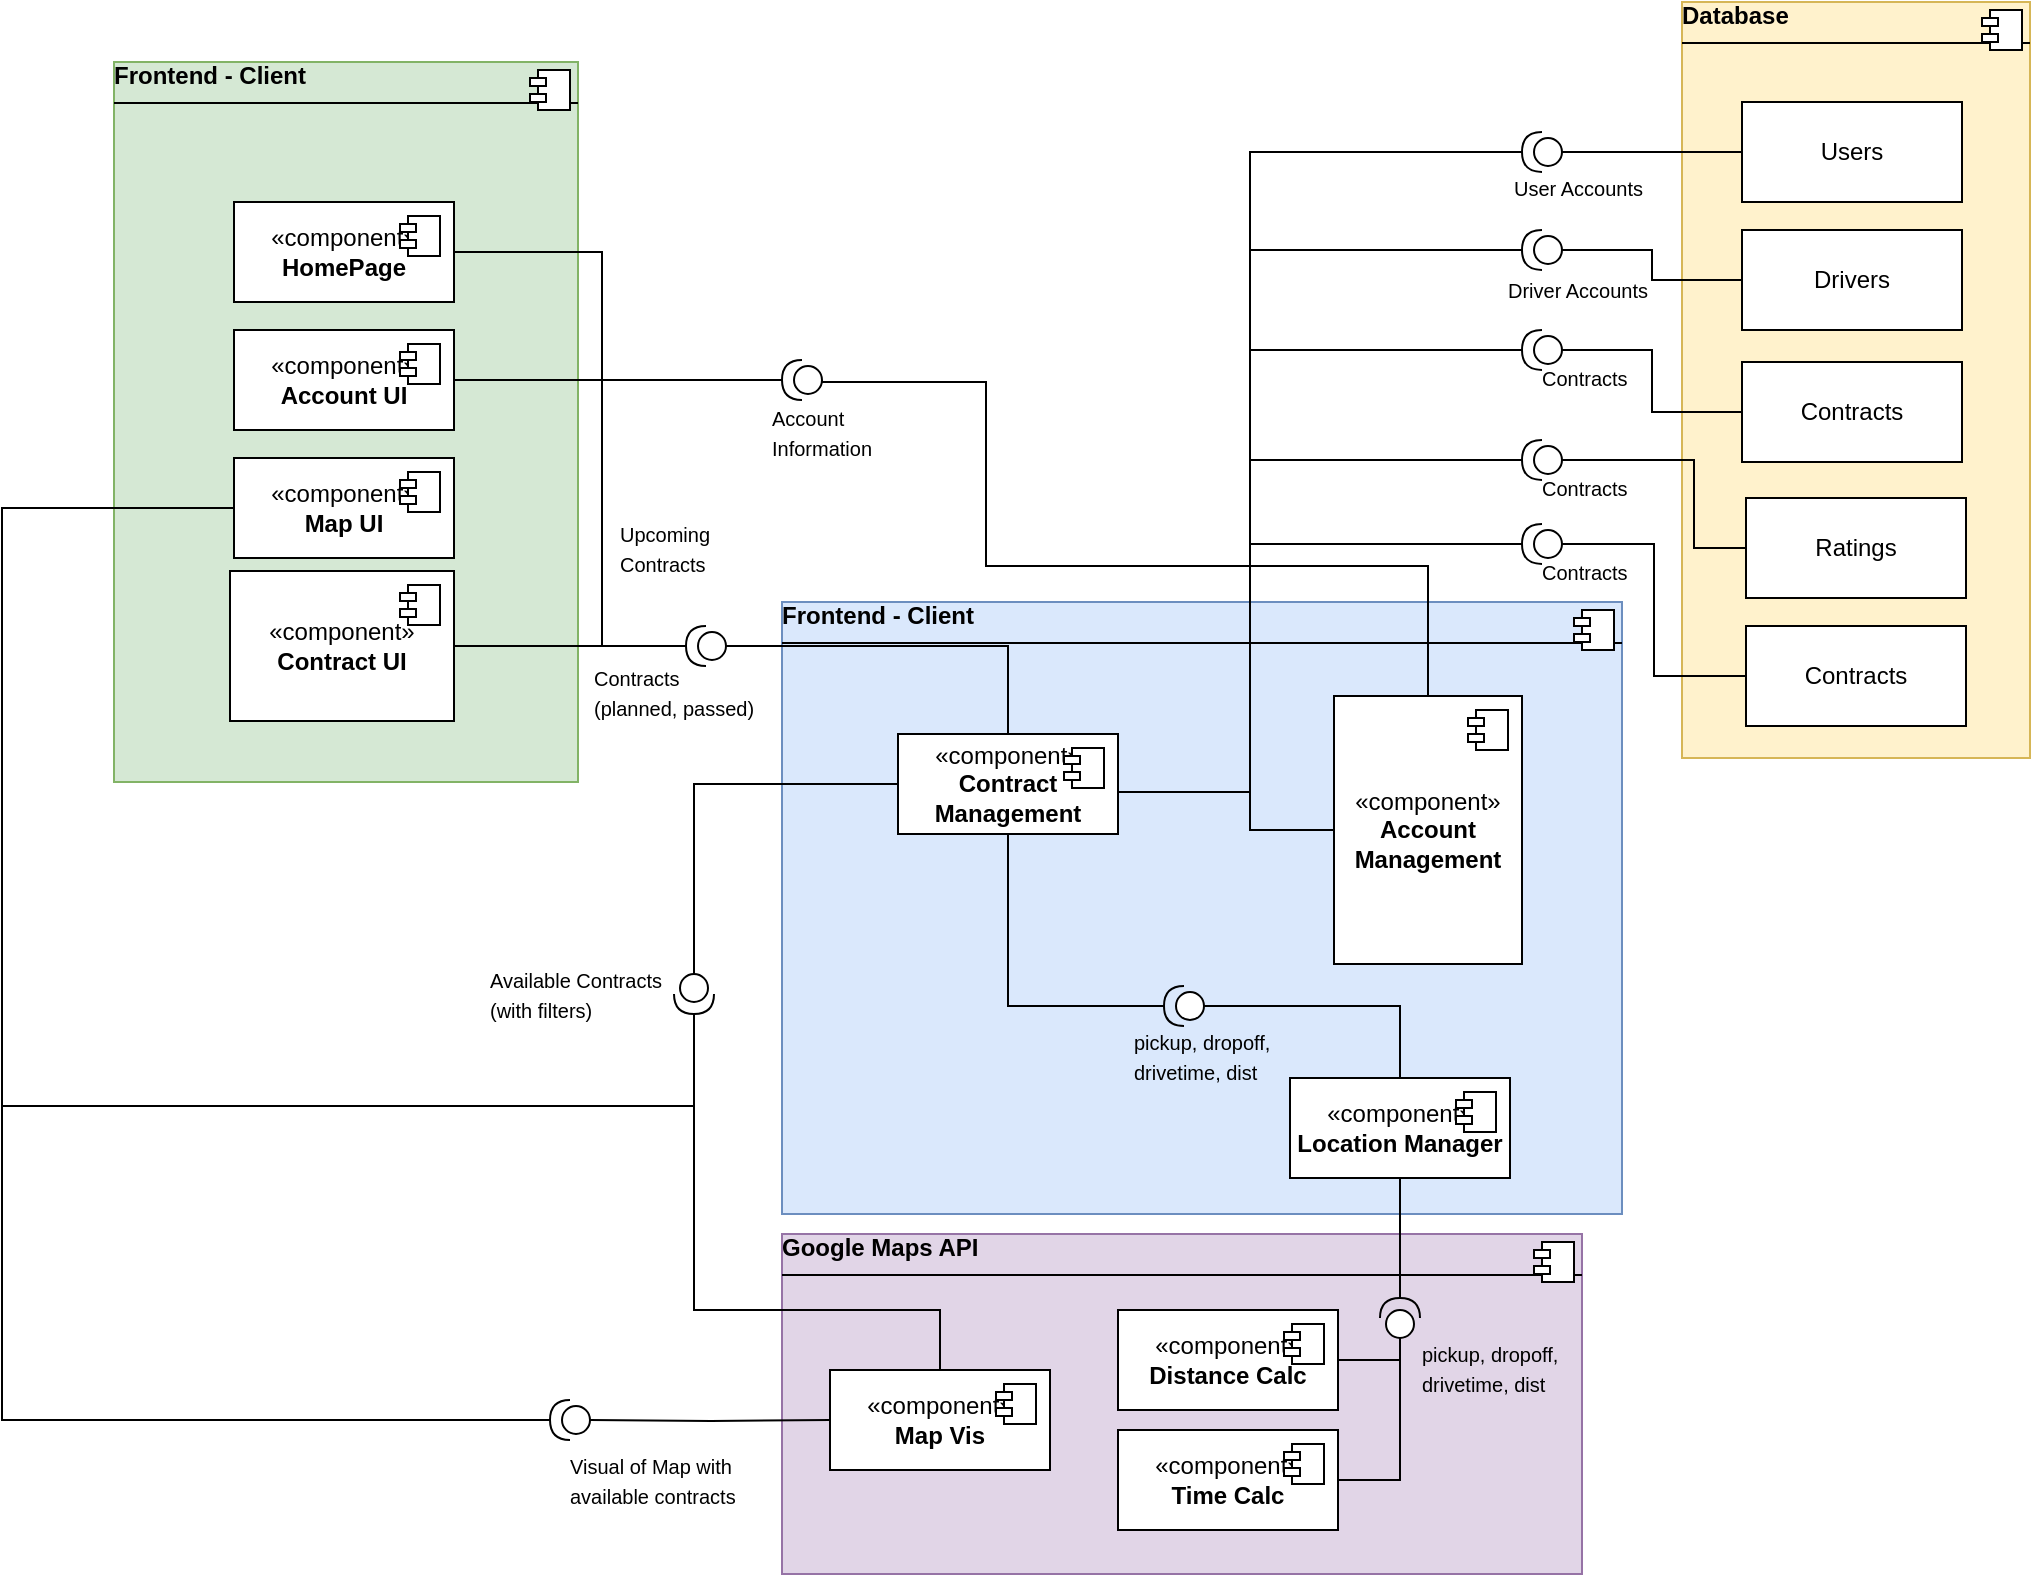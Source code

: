 <mxfile version="26.1.1">
  <diagram name="Page-1" id="VTF49k1TH5dO1ASxDbJ3">
    <mxGraphModel dx="1588" dy="896" grid="1" gridSize="6" guides="1" tooltips="1" connect="1" arrows="1" fold="1" page="1" pageScale="1" pageWidth="1100" pageHeight="850" math="0" shadow="0">
      <root>
        <mxCell id="0" />
        <mxCell id="1" parent="0" />
        <mxCell id="Lfv-IM9Bj-ounIQBqSNt-4" value="&lt;div&gt;&lt;b&gt;Frontend - Client&lt;/b&gt;&lt;/div&gt;&lt;hr size=&quot;1&quot; style=&quot;border-style:solid;&quot;&gt;&lt;p align=&quot;left&quot; style=&quot;margin:0px;margin-left:8px;&quot;&gt;&lt;br&gt;&lt;/p&gt;" style="align=left;overflow=fill;html=1;dropTarget=0;whiteSpace=wrap;fillColor=#d5e8d4;strokeColor=#82b366;" parent="1" vertex="1">
          <mxGeometry x="92" y="60" width="232" height="360" as="geometry" />
        </mxCell>
        <mxCell id="Lfv-IM9Bj-ounIQBqSNt-5" value="" style="shape=component;jettyWidth=8;jettyHeight=4;" parent="Lfv-IM9Bj-ounIQBqSNt-4" vertex="1">
          <mxGeometry x="1" width="20" height="20" relative="1" as="geometry">
            <mxPoint x="-24" y="4" as="offset" />
          </mxGeometry>
        </mxCell>
        <mxCell id="Lfv-IM9Bj-ounIQBqSNt-9" value="" style="ellipse;whiteSpace=wrap;html=1;align=center;aspect=fixed;fillColor=none;strokeColor=none;resizable=0;perimeter=centerPerimeter;rotatable=0;allowArrows=0;points=[];outlineConnect=1;" parent="1" vertex="1">
          <mxGeometry x="317" y="400" width="10" height="10" as="geometry" />
        </mxCell>
        <mxCell id="Lfv-IM9Bj-ounIQBqSNt-10" value="«component»&lt;br&gt;&lt;b&gt;Map UI&lt;/b&gt;" style="html=1;dropTarget=0;whiteSpace=wrap;" parent="1" vertex="1">
          <mxGeometry x="152" y="258" width="110" height="50" as="geometry" />
        </mxCell>
        <mxCell id="Lfv-IM9Bj-ounIQBqSNt-11" value="" style="shape=module;jettyWidth=8;jettyHeight=4;" parent="Lfv-IM9Bj-ounIQBqSNt-10" vertex="1">
          <mxGeometry x="1" width="20" height="20" relative="1" as="geometry">
            <mxPoint x="-27" y="7" as="offset" />
          </mxGeometry>
        </mxCell>
        <mxCell id="Lfv-IM9Bj-ounIQBqSNt-12" value="«component»&lt;br&gt;&lt;b&gt;Account UI&lt;/b&gt;" style="html=1;dropTarget=0;whiteSpace=wrap;" parent="1" vertex="1">
          <mxGeometry x="152" y="194" width="110" height="50" as="geometry" />
        </mxCell>
        <mxCell id="Lfv-IM9Bj-ounIQBqSNt-13" value="" style="shape=module;jettyWidth=8;jettyHeight=4;" parent="Lfv-IM9Bj-ounIQBqSNt-12" vertex="1">
          <mxGeometry x="1" width="20" height="20" relative="1" as="geometry">
            <mxPoint x="-27" y="7" as="offset" />
          </mxGeometry>
        </mxCell>
        <mxCell id="Lfv-IM9Bj-ounIQBqSNt-16" value="«component»&lt;br&gt;&lt;b&gt;Contract UI&lt;/b&gt;" style="html=1;dropTarget=0;whiteSpace=wrap;" parent="1" vertex="1">
          <mxGeometry x="150" y="314.5" width="112" height="75" as="geometry" />
        </mxCell>
        <mxCell id="Lfv-IM9Bj-ounIQBqSNt-17" value="" style="shape=module;jettyWidth=8;jettyHeight=4;" parent="Lfv-IM9Bj-ounIQBqSNt-16" vertex="1">
          <mxGeometry x="1" width="20" height="20" relative="1" as="geometry">
            <mxPoint x="-27" y="7" as="offset" />
          </mxGeometry>
        </mxCell>
        <mxCell id="Lfv-IM9Bj-ounIQBqSNt-20" value="&lt;div&gt;&lt;b&gt;Frontend - Client&lt;/b&gt;&lt;/div&gt;&lt;hr size=&quot;1&quot; style=&quot;border-style:solid;&quot;&gt;&lt;p style=&quot;margin:0px;margin-left:8px;&quot;&gt;&lt;br&gt;&lt;/p&gt;" style="align=left;overflow=fill;html=1;dropTarget=0;whiteSpace=wrap;fillColor=#dae8fc;strokeColor=#6c8ebf;" parent="1" vertex="1">
          <mxGeometry x="426" y="330" width="420" height="306" as="geometry" />
        </mxCell>
        <mxCell id="Lfv-IM9Bj-ounIQBqSNt-21" value="" style="shape=component;jettyWidth=8;jettyHeight=4;" parent="Lfv-IM9Bj-ounIQBqSNt-20" vertex="1">
          <mxGeometry x="1" width="20" height="20" relative="1" as="geometry">
            <mxPoint x="-24" y="4" as="offset" />
          </mxGeometry>
        </mxCell>
        <mxCell id="Lfv-IM9Bj-ounIQBqSNt-22" value="" style="ellipse;whiteSpace=wrap;html=1;align=center;aspect=fixed;fillColor=none;strokeColor=none;resizable=0;perimeter=centerPerimeter;rotatable=0;allowArrows=0;points=[];outlineConnect=1;" parent="1" vertex="1">
          <mxGeometry x="637" y="646" width="10" height="10" as="geometry" />
        </mxCell>
        <mxCell id="Lfv-IM9Bj-ounIQBqSNt-23" value="«component»&lt;br&gt;&lt;b&gt;Contract Management&lt;/b&gt;" style="html=1;dropTarget=0;whiteSpace=wrap;" parent="1" vertex="1">
          <mxGeometry x="484" y="396" width="110" height="50" as="geometry" />
        </mxCell>
        <mxCell id="Lfv-IM9Bj-ounIQBqSNt-24" value="" style="shape=module;jettyWidth=8;jettyHeight=4;" parent="Lfv-IM9Bj-ounIQBqSNt-23" vertex="1">
          <mxGeometry x="1" width="20" height="20" relative="1" as="geometry">
            <mxPoint x="-27" y="7" as="offset" />
          </mxGeometry>
        </mxCell>
        <mxCell id="Lfv-IM9Bj-ounIQBqSNt-25" value="&lt;div&gt;«component»&lt;/div&gt;&lt;div&gt;&lt;b&gt;Account Management&lt;/b&gt;&lt;/div&gt;" style="html=1;dropTarget=0;whiteSpace=wrap;" parent="1" vertex="1">
          <mxGeometry x="702" y="377" width="94" height="134" as="geometry" />
        </mxCell>
        <mxCell id="Lfv-IM9Bj-ounIQBqSNt-26" value="" style="shape=module;jettyWidth=8;jettyHeight=4;" parent="Lfv-IM9Bj-ounIQBqSNt-25" vertex="1">
          <mxGeometry x="1" width="20" height="20" relative="1" as="geometry">
            <mxPoint x="-27" y="7" as="offset" />
          </mxGeometry>
        </mxCell>
        <mxCell id="Lfv-IM9Bj-ounIQBqSNt-33" value="&lt;div&gt;&lt;b&gt;Database&lt;/b&gt;&lt;/div&gt;&lt;hr size=&quot;1&quot; style=&quot;border-style:solid;&quot;&gt;&lt;p style=&quot;margin:0px;margin-left:8px;&quot;&gt;&lt;br&gt;&lt;/p&gt;" style="align=left;overflow=fill;html=1;dropTarget=0;whiteSpace=wrap;fillColor=#fff2cc;strokeColor=#d6b656;" parent="1" vertex="1">
          <mxGeometry x="876" y="30" width="174" height="378" as="geometry" />
        </mxCell>
        <mxCell id="Lfv-IM9Bj-ounIQBqSNt-34" value="" style="shape=component;jettyWidth=8;jettyHeight=4;" parent="Lfv-IM9Bj-ounIQBqSNt-33" vertex="1">
          <mxGeometry x="1" width="20" height="20" relative="1" as="geometry">
            <mxPoint x="-24" y="4" as="offset" />
          </mxGeometry>
        </mxCell>
        <mxCell id="Lfv-IM9Bj-ounIQBqSNt-35" value="" style="ellipse;whiteSpace=wrap;html=1;align=center;aspect=fixed;fillColor=none;strokeColor=none;resizable=0;perimeter=centerPerimeter;rotatable=0;allowArrows=0;points=[];outlineConnect=1;" parent="1" vertex="1">
          <mxGeometry x="1001" y="400" width="10" height="10" as="geometry" />
        </mxCell>
        <mxCell id="Lfv-IM9Bj-ounIQBqSNt-47" style="edgeStyle=orthogonalEdgeStyle;rounded=0;orthogonalLoop=1;jettySize=auto;html=1;exitX=0.5;exitY=1;exitDx=0;exitDy=0;" parent="1" source="Lfv-IM9Bj-ounIQBqSNt-33" target="Lfv-IM9Bj-ounIQBqSNt-33" edge="1">
          <mxGeometry relative="1" as="geometry" />
        </mxCell>
        <mxCell id="Irs2ePi0aOEwBAZra8DK-2" value="Users" style="html=1;whiteSpace=wrap;" parent="1" vertex="1">
          <mxGeometry x="906" y="80" width="110" height="50" as="geometry" />
        </mxCell>
        <mxCell id="Irs2ePi0aOEwBAZra8DK-3" value="Drivers" style="html=1;whiteSpace=wrap;" parent="1" vertex="1">
          <mxGeometry x="906" y="144" width="110" height="50" as="geometry" />
        </mxCell>
        <mxCell id="Irs2ePi0aOEwBAZra8DK-4" value="Contracts" style="html=1;whiteSpace=wrap;" parent="1" vertex="1">
          <mxGeometry x="906" y="210" width="110" height="50" as="geometry" />
        </mxCell>
        <mxCell id="Irs2ePi0aOEwBAZra8DK-5" value="&lt;div&gt;«component»&lt;/div&gt;&lt;div&gt;&lt;b&gt;Location Manager&lt;/b&gt;&lt;/div&gt;" style="html=1;dropTarget=0;whiteSpace=wrap;" parent="1" vertex="1">
          <mxGeometry x="680" y="568" width="110" height="50" as="geometry" />
        </mxCell>
        <mxCell id="Irs2ePi0aOEwBAZra8DK-6" value="" style="shape=module;jettyWidth=8;jettyHeight=4;" parent="Irs2ePi0aOEwBAZra8DK-5" vertex="1">
          <mxGeometry x="1" width="20" height="20" relative="1" as="geometry">
            <mxPoint x="-27" y="7" as="offset" />
          </mxGeometry>
        </mxCell>
        <mxCell id="_veCEdKVZB-fyzRENAgp-4" style="edgeStyle=orthogonalEdgeStyle;rounded=0;orthogonalLoop=1;jettySize=auto;html=1;endArrow=none;startFill=0;" parent="1" source="Irs2ePi0aOEwBAZra8DK-14" target="Irs2ePi0aOEwBAZra8DK-5" edge="1">
          <mxGeometry relative="1" as="geometry">
            <Array as="points">
              <mxPoint x="735" y="532" />
            </Array>
          </mxGeometry>
        </mxCell>
        <mxCell id="_veCEdKVZB-fyzRENAgp-42" value="" style="edgeStyle=orthogonalEdgeStyle;rounded=0;orthogonalLoop=1;jettySize=auto;html=1;endArrow=none;startFill=0;" parent="1" source="Irs2ePi0aOEwBAZra8DK-14" target="Lfv-IM9Bj-ounIQBqSNt-23" edge="1">
          <mxGeometry relative="1" as="geometry" />
        </mxCell>
        <mxCell id="Irs2ePi0aOEwBAZra8DK-14" value="&amp;nbsp;" style="shape=providedRequiredInterface;verticalLabelPosition=bottom;sketch=0;rotation=-180;direction=east;html=1;" parent="1" vertex="1">
          <mxGeometry x="617" y="522" width="20" height="20" as="geometry" />
        </mxCell>
        <mxCell id="Irs2ePi0aOEwBAZra8DK-26" value="&lt;div&gt;&lt;b&gt;Google Maps API&lt;/b&gt;&lt;/div&gt;&lt;hr size=&quot;1&quot; style=&quot;border-style:solid;&quot;&gt;&lt;p align=&quot;left&quot; style=&quot;margin:0px;margin-left:8px;&quot;&gt;&lt;br&gt;&lt;/p&gt;" style="align=left;overflow=fill;html=1;dropTarget=0;whiteSpace=wrap;fillColor=#e1d5e7;strokeColor=#9673a6;" parent="1" vertex="1">
          <mxGeometry x="426" y="646" width="400" height="170" as="geometry" />
        </mxCell>
        <mxCell id="Irs2ePi0aOEwBAZra8DK-27" value="" style="shape=component;jettyWidth=8;jettyHeight=4;" parent="Irs2ePi0aOEwBAZra8DK-26" vertex="1">
          <mxGeometry x="1" width="20" height="20" relative="1" as="geometry">
            <mxPoint x="-24" y="4" as="offset" />
          </mxGeometry>
        </mxCell>
        <mxCell id="_veCEdKVZB-fyzRENAgp-60" style="edgeStyle=orthogonalEdgeStyle;rounded=0;orthogonalLoop=1;jettySize=auto;html=1;endArrow=none;startFill=0;exitX=0;exitY=0.5;exitDx=0;exitDy=0;exitPerimeter=0;" parent="1" source="Irs2ePi0aOEwBAZra8DK-29" edge="1" target="Lfv-IM9Bj-ounIQBqSNt-25">
          <mxGeometry relative="1" as="geometry">
            <mxPoint x="446" y="223.565" as="sourcePoint" />
            <mxPoint x="749.0" y="346" as="targetPoint" />
            <Array as="points">
              <mxPoint x="528" y="220" />
              <mxPoint x="528" y="312" />
              <mxPoint x="749" y="312" />
            </Array>
          </mxGeometry>
        </mxCell>
        <object label="" id="Irs2ePi0aOEwBAZra8DK-29">
          <mxCell style="shape=providedRequiredInterface;html=1;verticalLabelPosition=bottom;sketch=0;rotation=-180;" parent="1" vertex="1">
            <mxGeometry x="426" y="209" width="20" height="20" as="geometry" />
          </mxCell>
        </object>
        <mxCell id="Irs2ePi0aOEwBAZra8DK-30" style="edgeStyle=orthogonalEdgeStyle;rounded=0;orthogonalLoop=1;jettySize=auto;html=1;entryX=1;entryY=0.5;entryDx=0;entryDy=0;entryPerimeter=0;endArrow=none;startFill=0;" parent="1" source="Lfv-IM9Bj-ounIQBqSNt-12" target="Irs2ePi0aOEwBAZra8DK-29" edge="1">
          <mxGeometry relative="1" as="geometry">
            <mxPoint x="408" y="156" as="targetPoint" />
            <Array as="points">
              <mxPoint x="384" y="219" />
              <mxPoint x="384" y="219" />
            </Array>
          </mxGeometry>
        </mxCell>
        <mxCell id="Irs2ePi0aOEwBAZra8DK-40" value="&lt;div&gt;«component»&lt;b&gt;&lt;br&gt;&lt;/b&gt;&lt;/div&gt;&lt;b&gt;Distance Calc&lt;/b&gt;" style="html=1;dropTarget=0;whiteSpace=wrap;" parent="1" vertex="1">
          <mxGeometry x="594" y="684" width="110" height="50" as="geometry" />
        </mxCell>
        <mxCell id="Irs2ePi0aOEwBAZra8DK-41" value="" style="shape=module;jettyWidth=8;jettyHeight=4;" parent="Irs2ePi0aOEwBAZra8DK-40" vertex="1">
          <mxGeometry x="1" width="20" height="20" relative="1" as="geometry">
            <mxPoint x="-27" y="7" as="offset" />
          </mxGeometry>
        </mxCell>
        <mxCell id="Irs2ePi0aOEwBAZra8DK-42" value="&lt;div&gt;«component»&lt;b&gt;&lt;br&gt;&lt;/b&gt;&lt;/div&gt;&lt;div&gt;&lt;b&gt;Time Calc&lt;/b&gt;&lt;/div&gt;" style="html=1;dropTarget=0;whiteSpace=wrap;" parent="1" vertex="1">
          <mxGeometry x="594" y="744" width="110" height="50" as="geometry" />
        </mxCell>
        <mxCell id="Irs2ePi0aOEwBAZra8DK-43" value="" style="shape=module;jettyWidth=8;jettyHeight=4;" parent="Irs2ePi0aOEwBAZra8DK-42" vertex="1">
          <mxGeometry x="1" width="20" height="20" relative="1" as="geometry">
            <mxPoint x="-27" y="7" as="offset" />
          </mxGeometry>
        </mxCell>
        <mxCell id="_veCEdKVZB-fyzRENAgp-8" style="edgeStyle=orthogonalEdgeStyle;rounded=0;orthogonalLoop=1;jettySize=auto;html=1;endArrow=none;startFill=0;" parent="1" source="Irs2ePi0aOEwBAZra8DK-48" target="Irs2ePi0aOEwBAZra8DK-5" edge="1">
          <mxGeometry relative="1" as="geometry" />
        </mxCell>
        <mxCell id="Irs2ePi0aOEwBAZra8DK-48" value="" style="shape=providedRequiredInterface;html=1;verticalLabelPosition=bottom;sketch=0;rotation=-90;" parent="1" vertex="1">
          <mxGeometry x="725" y="678" width="20" height="20" as="geometry" />
        </mxCell>
        <mxCell id="Irs2ePi0aOEwBAZra8DK-51" style="edgeStyle=orthogonalEdgeStyle;rounded=0;orthogonalLoop=1;jettySize=auto;html=1;entryX=0;entryY=0.5;entryDx=0;entryDy=0;entryPerimeter=0;endArrow=none;startFill=0;" parent="1" source="Irs2ePi0aOEwBAZra8DK-42" target="Irs2ePi0aOEwBAZra8DK-48" edge="1">
          <mxGeometry relative="1" as="geometry">
            <Array as="points">
              <mxPoint x="735" y="769" />
            </Array>
          </mxGeometry>
        </mxCell>
        <mxCell id="Irs2ePi0aOEwBAZra8DK-58" style="edgeStyle=orthogonalEdgeStyle;rounded=0;orthogonalLoop=1;jettySize=auto;html=1;endArrow=none;startFill=0;" parent="1" source="Irs2ePi0aOEwBAZra8DK-56" target="Lfv-IM9Bj-ounIQBqSNt-23" edge="1">
          <mxGeometry relative="1" as="geometry" />
        </mxCell>
        <mxCell id="Irs2ePi0aOEwBAZra8DK-56" value="" style="shape=providedRequiredInterface;html=1;verticalLabelPosition=bottom;sketch=0;rotation=-180;" parent="1" vertex="1">
          <mxGeometry x="378" y="342" width="20" height="20" as="geometry" />
        </mxCell>
        <mxCell id="Irs2ePi0aOEwBAZra8DK-57" style="edgeStyle=orthogonalEdgeStyle;rounded=0;orthogonalLoop=1;jettySize=auto;html=1;entryX=1;entryY=0.5;entryDx=0;entryDy=0;entryPerimeter=0;endArrow=none;startFill=0;" parent="1" source="Lfv-IM9Bj-ounIQBqSNt-16" target="Irs2ePi0aOEwBAZra8DK-56" edge="1">
          <mxGeometry relative="1" as="geometry" />
        </mxCell>
        <mxCell id="Irs2ePi0aOEwBAZra8DK-70" style="edgeStyle=orthogonalEdgeStyle;rounded=0;orthogonalLoop=1;jettySize=auto;html=1;endArrow=none;startFill=0;" parent="1" source="Irs2ePi0aOEwBAZra8DK-60" target="Irs2ePi0aOEwBAZra8DK-2" edge="1">
          <mxGeometry relative="1" as="geometry" />
        </mxCell>
        <mxCell id="Irs2ePi0aOEwBAZra8DK-60" value="" style="shape=providedRequiredInterface;html=1;verticalLabelPosition=bottom;sketch=0;rotation=-180;" parent="1" vertex="1">
          <mxGeometry x="796" y="95" width="20" height="20" as="geometry" />
        </mxCell>
        <mxCell id="Irs2ePi0aOEwBAZra8DK-71" style="edgeStyle=orthogonalEdgeStyle;rounded=0;orthogonalLoop=1;jettySize=auto;html=1;endArrow=none;startFill=0;" parent="1" source="Irs2ePi0aOEwBAZra8DK-62" target="Irs2ePi0aOEwBAZra8DK-3" edge="1">
          <mxGeometry relative="1" as="geometry" />
        </mxCell>
        <mxCell id="Irs2ePi0aOEwBAZra8DK-62" value="" style="shape=providedRequiredInterface;html=1;verticalLabelPosition=bottom;sketch=0;rotation=-180;" parent="1" vertex="1">
          <mxGeometry x="796" y="144" width="20" height="20" as="geometry" />
        </mxCell>
        <mxCell id="Irs2ePi0aOEwBAZra8DK-66" style="edgeStyle=orthogonalEdgeStyle;rounded=0;orthogonalLoop=1;jettySize=auto;html=1;endArrow=none;startFill=0;" parent="1" source="Irs2ePi0aOEwBAZra8DK-63" target="Irs2ePi0aOEwBAZra8DK-4" edge="1">
          <mxGeometry relative="1" as="geometry" />
        </mxCell>
        <mxCell id="Irs2ePi0aOEwBAZra8DK-63" value="" style="shape=providedRequiredInterface;html=1;verticalLabelPosition=bottom;sketch=0;rotation=-180;" parent="1" vertex="1">
          <mxGeometry x="796" y="194" width="20" height="20" as="geometry" />
        </mxCell>
        <mxCell id="Irs2ePi0aOEwBAZra8DK-65" style="edgeStyle=orthogonalEdgeStyle;rounded=0;orthogonalLoop=1;jettySize=auto;html=1;entryX=1;entryY=0.5;entryDx=0;entryDy=0;entryPerimeter=0;endArrow=none;startFill=0;" parent="1" source="Lfv-IM9Bj-ounIQBqSNt-23" target="Irs2ePi0aOEwBAZra8DK-63" edge="1">
          <mxGeometry relative="1" as="geometry">
            <Array as="points">
              <mxPoint x="660" y="425" />
              <mxPoint x="660" y="204" />
            </Array>
          </mxGeometry>
        </mxCell>
        <mxCell id="_veCEdKVZB-fyzRENAgp-2" style="edgeStyle=orthogonalEdgeStyle;rounded=0;orthogonalLoop=1;jettySize=auto;html=1;entryX=1;entryY=0.5;entryDx=0;entryDy=0;entryPerimeter=0;endArrow=none;startFill=0;" parent="1" source="Lfv-IM9Bj-ounIQBqSNt-23" target="Irs2ePi0aOEwBAZra8DK-60" edge="1">
          <mxGeometry relative="1" as="geometry">
            <Array as="points">
              <mxPoint x="660" y="425" />
              <mxPoint x="660" y="105" />
            </Array>
          </mxGeometry>
        </mxCell>
        <mxCell id="_veCEdKVZB-fyzRENAgp-3" style="edgeStyle=orthogonalEdgeStyle;rounded=0;orthogonalLoop=1;jettySize=auto;html=1;entryX=1;entryY=0.5;entryDx=0;entryDy=0;entryPerimeter=0;endArrow=none;startFill=0;exitX=0;exitY=0.5;exitDx=0;exitDy=0;" parent="1" source="Lfv-IM9Bj-ounIQBqSNt-25" target="Irs2ePi0aOEwBAZra8DK-62" edge="1">
          <mxGeometry relative="1" as="geometry">
            <Array as="points">
              <mxPoint x="660" y="444" />
              <mxPoint x="660" y="154" />
            </Array>
          </mxGeometry>
        </mxCell>
        <mxCell id="_veCEdKVZB-fyzRENAgp-9" style="edgeStyle=orthogonalEdgeStyle;rounded=0;orthogonalLoop=1;jettySize=auto;html=1;entryX=0;entryY=0.5;entryDx=0;entryDy=0;entryPerimeter=0;endArrow=none;startFill=0;" parent="1" source="Irs2ePi0aOEwBAZra8DK-40" target="Irs2ePi0aOEwBAZra8DK-48" edge="1">
          <mxGeometry relative="1" as="geometry">
            <Array as="points">
              <mxPoint x="735" y="709" />
            </Array>
          </mxGeometry>
        </mxCell>
        <mxCell id="_veCEdKVZB-fyzRENAgp-14" value="&lt;div&gt;«component»&lt;b&gt;&lt;br&gt;&lt;/b&gt;&lt;/div&gt;&lt;b&gt;Map Vis&lt;/b&gt;" style="html=1;dropTarget=0;whiteSpace=wrap;" parent="1" vertex="1">
          <mxGeometry x="450" y="714" width="110" height="50" as="geometry" />
        </mxCell>
        <mxCell id="_veCEdKVZB-fyzRENAgp-15" value="" style="shape=module;jettyWidth=8;jettyHeight=4;" parent="_veCEdKVZB-fyzRENAgp-14" vertex="1">
          <mxGeometry x="1" width="20" height="20" relative="1" as="geometry">
            <mxPoint x="-27" y="7" as="offset" />
          </mxGeometry>
        </mxCell>
        <mxCell id="_veCEdKVZB-fyzRENAgp-19" style="edgeStyle=orthogonalEdgeStyle;rounded=0;orthogonalLoop=1;jettySize=auto;html=1;endArrow=none;startFill=0;" parent="1" target="_veCEdKVZB-fyzRENAgp-14" edge="1">
          <mxGeometry relative="1" as="geometry">
            <mxPoint x="330" y="739" as="sourcePoint" />
          </mxGeometry>
        </mxCell>
        <mxCell id="_veCEdKVZB-fyzRENAgp-22" value="" style="shape=providedRequiredInterface;html=1;verticalLabelPosition=bottom;sketch=0;rotation=-180;" parent="1" vertex="1">
          <mxGeometry x="310" y="729" width="20" height="20" as="geometry" />
        </mxCell>
        <mxCell id="_veCEdKVZB-fyzRENAgp-44" value="&lt;font style=&quot;font-size: 10px;&quot;&gt;pickup, dropoff, drivetime, dist&lt;/font&gt;" style="text;html=1;align=left;verticalAlign=middle;whiteSpace=wrap;rounded=0;" parent="1" vertex="1">
          <mxGeometry x="600" y="542" width="89" height="30" as="geometry" />
        </mxCell>
        <mxCell id="_veCEdKVZB-fyzRENAgp-45" value="&lt;span style=&quot;font-size: 10px;&quot;&gt;pickup, dropoff, drivetime, dist&lt;/span&gt;" style="text;html=1;align=left;verticalAlign=middle;whiteSpace=wrap;rounded=0;" parent="1" vertex="1">
          <mxGeometry x="744" y="698" width="89" height="30" as="geometry" />
        </mxCell>
        <mxCell id="_veCEdKVZB-fyzRENAgp-46" value="&lt;span style=&quot;font-size: 10px;&quot;&gt;Visual of Map with available contracts&lt;/span&gt;" style="text;html=1;align=left;verticalAlign=middle;whiteSpace=wrap;rounded=0;" parent="1" vertex="1">
          <mxGeometry x="318" y="754" width="89" height="30" as="geometry" />
        </mxCell>
        <mxCell id="_veCEdKVZB-fyzRENAgp-51" style="edgeStyle=orthogonalEdgeStyle;rounded=0;orthogonalLoop=1;jettySize=auto;html=1;endArrow=none;startFill=0;" parent="1" source="_veCEdKVZB-fyzRENAgp-49" target="Lfv-IM9Bj-ounIQBqSNt-23" edge="1">
          <mxGeometry relative="1" as="geometry">
            <Array as="points">
              <mxPoint x="382" y="421" />
            </Array>
          </mxGeometry>
        </mxCell>
        <mxCell id="_veCEdKVZB-fyzRENAgp-49" value="" style="shape=providedRequiredInterface;html=1;verticalLabelPosition=bottom;sketch=0;rotation=90;" parent="1" vertex="1">
          <mxGeometry x="372" y="516" width="20" height="20" as="geometry" />
        </mxCell>
        <mxCell id="_veCEdKVZB-fyzRENAgp-52" style="edgeStyle=orthogonalEdgeStyle;rounded=0;orthogonalLoop=1;jettySize=auto;html=1;entryX=1;entryY=0.5;entryDx=0;entryDy=0;entryPerimeter=0;endArrow=none;startFill=0;" parent="1" source="_veCEdKVZB-fyzRENAgp-14" target="_veCEdKVZB-fyzRENAgp-49" edge="1">
          <mxGeometry relative="1" as="geometry">
            <Array as="points">
              <mxPoint x="505" y="684" />
              <mxPoint x="382" y="684" />
            </Array>
          </mxGeometry>
        </mxCell>
        <mxCell id="_veCEdKVZB-fyzRENAgp-53" value="&lt;span style=&quot;font-size: 10px;&quot;&gt;Available Contracts (with filters)&lt;/span&gt;" style="text;html=1;align=left;verticalAlign=middle;whiteSpace=wrap;rounded=0;" parent="1" vertex="1">
          <mxGeometry x="277.5" y="511" width="89" height="30" as="geometry" />
        </mxCell>
        <mxCell id="_veCEdKVZB-fyzRENAgp-55" style="edgeStyle=orthogonalEdgeStyle;rounded=0;orthogonalLoop=1;jettySize=auto;html=1;entryX=1;entryY=0.5;entryDx=0;entryDy=0;entryPerimeter=0;endArrow=none;startFill=0;" parent="1" source="Lfv-IM9Bj-ounIQBqSNt-10" target="_veCEdKVZB-fyzRENAgp-49" edge="1">
          <mxGeometry relative="1" as="geometry">
            <Array as="points">
              <mxPoint x="36" y="283" />
              <mxPoint x="36" y="582" />
              <mxPoint x="382" y="582" />
            </Array>
          </mxGeometry>
        </mxCell>
        <mxCell id="_veCEdKVZB-fyzRENAgp-56" value="«component»&lt;br&gt;&lt;b&gt;HomePage&lt;/b&gt;" style="html=1;dropTarget=0;whiteSpace=wrap;" parent="1" vertex="1">
          <mxGeometry x="152" y="130" width="110" height="50" as="geometry" />
        </mxCell>
        <mxCell id="_veCEdKVZB-fyzRENAgp-57" value="" style="shape=module;jettyWidth=8;jettyHeight=4;" parent="_veCEdKVZB-fyzRENAgp-56" vertex="1">
          <mxGeometry x="1" width="20" height="20" relative="1" as="geometry">
            <mxPoint x="-27" y="7" as="offset" />
          </mxGeometry>
        </mxCell>
        <mxCell id="_veCEdKVZB-fyzRENAgp-58" style="edgeStyle=orthogonalEdgeStyle;rounded=0;orthogonalLoop=1;jettySize=auto;html=1;entryX=1;entryY=0.5;entryDx=0;entryDy=0;entryPerimeter=0;endArrow=none;startFill=0;" parent="1" source="Lfv-IM9Bj-ounIQBqSNt-10" target="_veCEdKVZB-fyzRENAgp-22" edge="1">
          <mxGeometry relative="1" as="geometry">
            <Array as="points">
              <mxPoint x="36" y="283" />
              <mxPoint x="36" y="739" />
            </Array>
          </mxGeometry>
        </mxCell>
        <mxCell id="_veCEdKVZB-fyzRENAgp-59" value="&lt;span style=&quot;font-size: 10px;&quot;&gt;Contracts (planned, passed)&amp;nbsp;&lt;/span&gt;" style="text;html=1;align=left;verticalAlign=middle;whiteSpace=wrap;rounded=0;" parent="1" vertex="1">
          <mxGeometry x="330" y="359.5" width="89" height="30" as="geometry" />
        </mxCell>
        <mxCell id="_veCEdKVZB-fyzRENAgp-61" value="&lt;span style=&quot;font-size: 10px;&quot;&gt;Account Information&lt;/span&gt;" style="text;html=1;align=left;verticalAlign=middle;whiteSpace=wrap;rounded=0;" parent="1" vertex="1">
          <mxGeometry x="419" y="230" width="89" height="30" as="geometry" />
        </mxCell>
        <mxCell id="_veCEdKVZB-fyzRENAgp-67" value="&lt;span style=&quot;font-size: 10px;&quot;&gt;Contracts&lt;/span&gt;" style="text;html=1;align=left;verticalAlign=middle;whiteSpace=wrap;rounded=0;" parent="1" vertex="1">
          <mxGeometry x="804" y="203" width="89" height="30" as="geometry" />
        </mxCell>
        <mxCell id="_veCEdKVZB-fyzRENAgp-68" value="&lt;span style=&quot;font-size: 10px;&quot;&gt;Driver Accounts&lt;/span&gt;" style="text;html=1;align=left;verticalAlign=middle;whiteSpace=wrap;rounded=0;" parent="1" vertex="1">
          <mxGeometry x="787" y="159" width="89" height="30" as="geometry" />
        </mxCell>
        <mxCell id="_veCEdKVZB-fyzRENAgp-70" value="&lt;span style=&quot;font-size: 10px;&quot;&gt;User Accounts&lt;/span&gt;" style="text;html=1;align=left;verticalAlign=middle;whiteSpace=wrap;rounded=0;" parent="1" vertex="1">
          <mxGeometry x="790" y="108" width="89" height="30" as="geometry" />
        </mxCell>
        <mxCell id="_veCEdKVZB-fyzRENAgp-71" style="edgeStyle=orthogonalEdgeStyle;rounded=0;orthogonalLoop=1;jettySize=auto;html=1;entryX=1;entryY=0.5;entryDx=0;entryDy=0;entryPerimeter=0;endArrow=none;startFill=0;" parent="1" source="_veCEdKVZB-fyzRENAgp-56" target="Irs2ePi0aOEwBAZra8DK-56" edge="1">
          <mxGeometry relative="1" as="geometry">
            <Array as="points">
              <mxPoint x="336" y="155" />
              <mxPoint x="336" y="352" />
            </Array>
          </mxGeometry>
        </mxCell>
        <mxCell id="_veCEdKVZB-fyzRENAgp-72" value="&lt;span style=&quot;font-size: 10px;&quot;&gt;Upcoming Contracts&lt;/span&gt;" style="text;html=1;align=left;verticalAlign=middle;whiteSpace=wrap;rounded=0;" parent="1" vertex="1">
          <mxGeometry x="342.5" y="288" width="64.5" height="30" as="geometry" />
        </mxCell>
        <mxCell id="pf9AeltACz3SIkbN1AWJ-1" value="Ratings" style="html=1;whiteSpace=wrap;" vertex="1" parent="1">
          <mxGeometry x="908" y="278" width="110" height="50" as="geometry" />
        </mxCell>
        <mxCell id="pf9AeltACz3SIkbN1AWJ-2" value="Contracts" style="html=1;whiteSpace=wrap;" vertex="1" parent="1">
          <mxGeometry x="908" y="342" width="110" height="50" as="geometry" />
        </mxCell>
        <mxCell id="pf9AeltACz3SIkbN1AWJ-13" style="edgeStyle=orthogonalEdgeStyle;rounded=0;orthogonalLoop=1;jettySize=auto;html=1;endArrow=none;startFill=0;" edge="1" parent="1" source="pf9AeltACz3SIkbN1AWJ-6">
          <mxGeometry relative="1" as="geometry">
            <mxPoint x="660" y="259" as="targetPoint" />
          </mxGeometry>
        </mxCell>
        <mxCell id="pf9AeltACz3SIkbN1AWJ-6" value="" style="shape=providedRequiredInterface;html=1;verticalLabelPosition=bottom;sketch=0;rotation=-180;" vertex="1" parent="1">
          <mxGeometry x="796" y="249" width="20" height="20" as="geometry" />
        </mxCell>
        <mxCell id="pf9AeltACz3SIkbN1AWJ-7" value="&lt;span style=&quot;font-size: 10px;&quot;&gt;Contracts&lt;/span&gt;" style="text;html=1;align=left;verticalAlign=middle;whiteSpace=wrap;rounded=0;" vertex="1" parent="1">
          <mxGeometry x="804" y="258" width="89" height="30" as="geometry" />
        </mxCell>
        <mxCell id="pf9AeltACz3SIkbN1AWJ-8" value="&lt;span style=&quot;font-size: 10px;&quot;&gt;Contracts&lt;/span&gt;" style="text;html=1;align=left;verticalAlign=middle;whiteSpace=wrap;rounded=0;" vertex="1" parent="1">
          <mxGeometry x="804" y="300" width="89" height="30" as="geometry" />
        </mxCell>
        <mxCell id="pf9AeltACz3SIkbN1AWJ-14" style="edgeStyle=orthogonalEdgeStyle;rounded=0;orthogonalLoop=1;jettySize=auto;html=1;endArrow=none;startFill=0;" edge="1" parent="1" source="pf9AeltACz3SIkbN1AWJ-9">
          <mxGeometry relative="1" as="geometry">
            <mxPoint x="660" y="301" as="targetPoint" />
          </mxGeometry>
        </mxCell>
        <mxCell id="pf9AeltACz3SIkbN1AWJ-9" value="" style="shape=providedRequiredInterface;html=1;verticalLabelPosition=bottom;sketch=0;rotation=-180;" vertex="1" parent="1">
          <mxGeometry x="796" y="291" width="20" height="20" as="geometry" />
        </mxCell>
        <mxCell id="pf9AeltACz3SIkbN1AWJ-11" style="edgeStyle=orthogonalEdgeStyle;rounded=0;orthogonalLoop=1;jettySize=auto;html=1;entryX=0;entryY=0.5;entryDx=0;entryDy=0;entryPerimeter=0;endArrow=none;startFill=0;" edge="1" parent="1" source="pf9AeltACz3SIkbN1AWJ-1" target="pf9AeltACz3SIkbN1AWJ-6">
          <mxGeometry relative="1" as="geometry">
            <Array as="points">
              <mxPoint x="882" y="303" />
              <mxPoint x="882" y="259" />
              <mxPoint x="816" y="259" />
            </Array>
          </mxGeometry>
        </mxCell>
        <mxCell id="pf9AeltACz3SIkbN1AWJ-12" style="edgeStyle=orthogonalEdgeStyle;rounded=0;orthogonalLoop=1;jettySize=auto;html=1;entryX=0;entryY=0.5;entryDx=0;entryDy=0;entryPerimeter=0;endArrow=none;startFill=0;" edge="1" parent="1" source="pf9AeltACz3SIkbN1AWJ-2" target="pf9AeltACz3SIkbN1AWJ-9">
          <mxGeometry relative="1" as="geometry" />
        </mxCell>
      </root>
    </mxGraphModel>
  </diagram>
</mxfile>
